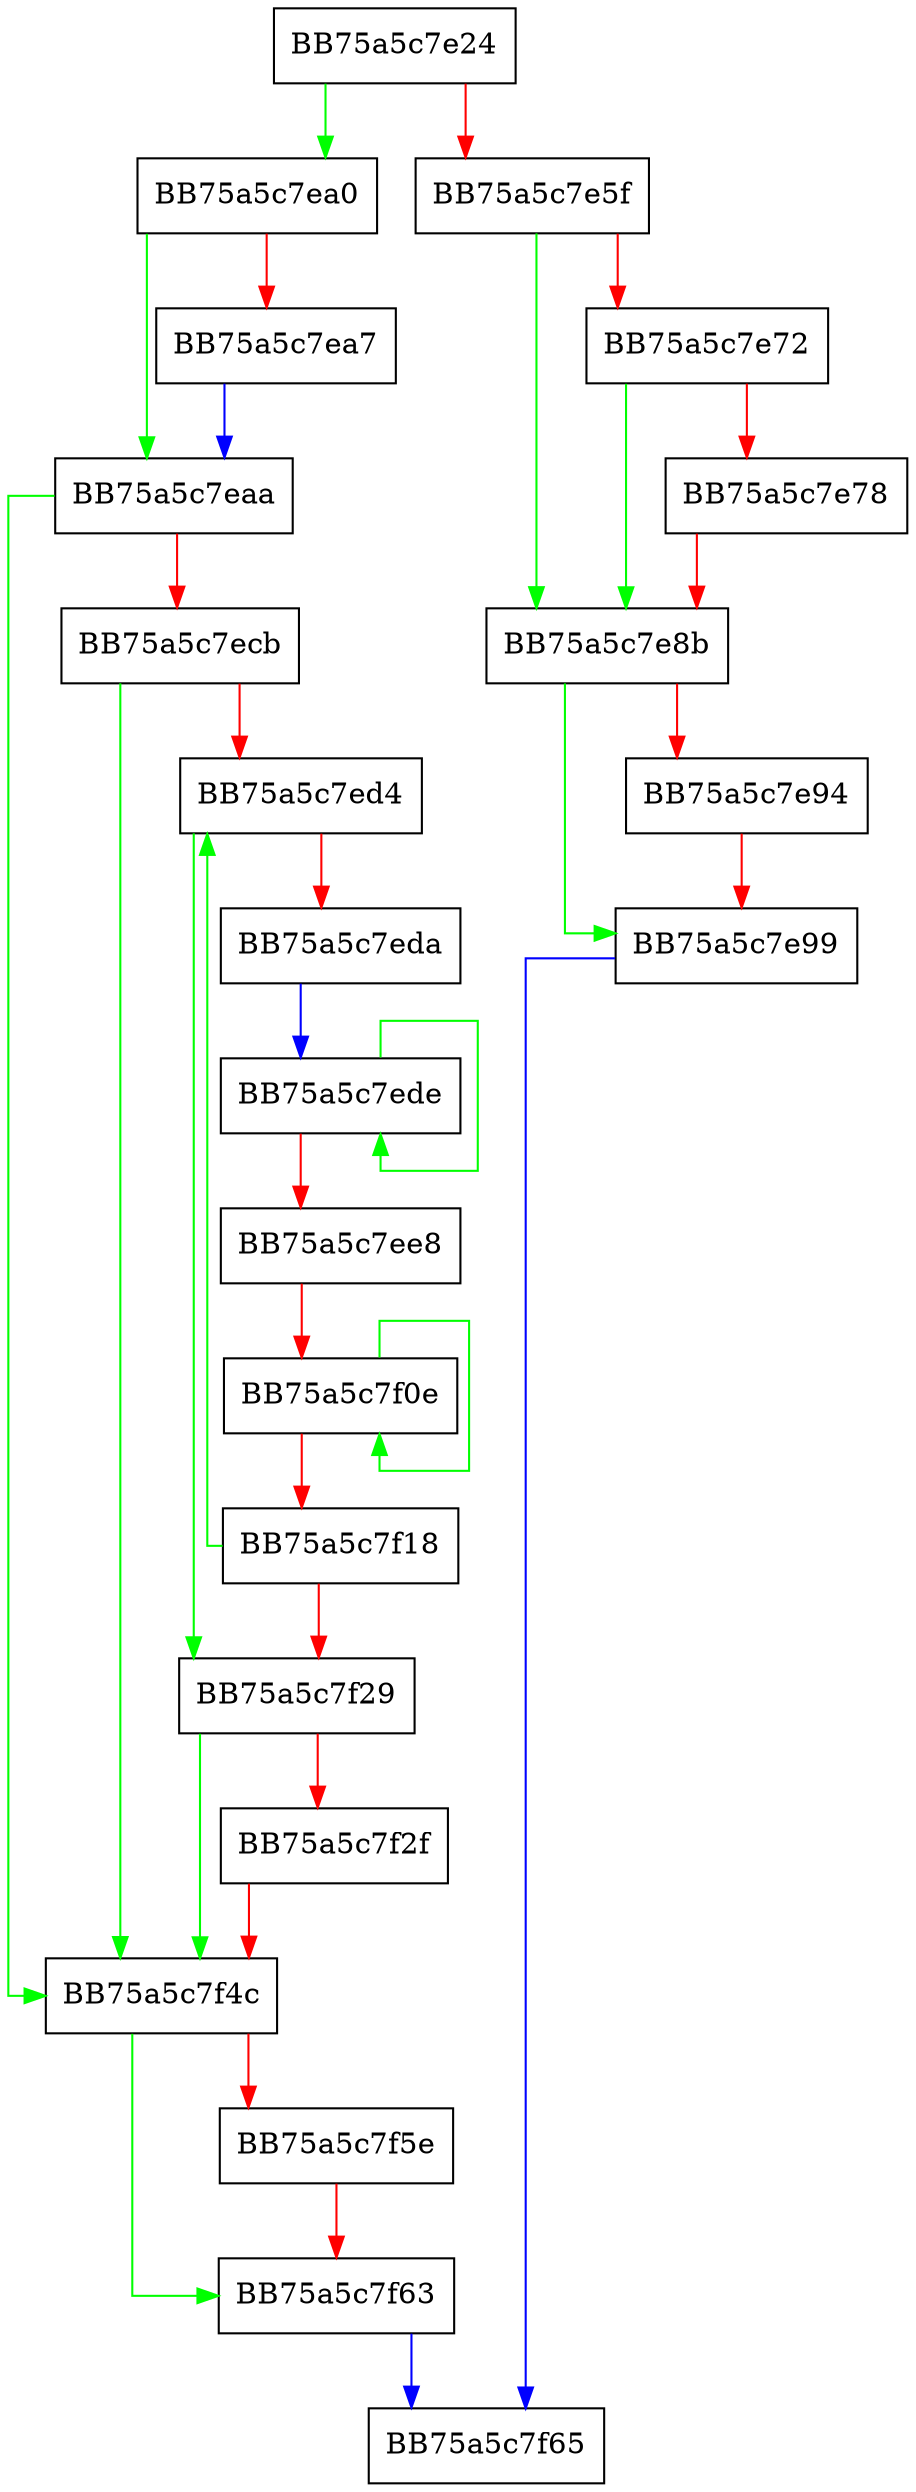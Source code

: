 digraph AddProcessExclusions {
  node [shape="box"];
  graph [splines=ortho];
  BB75a5c7e24 -> BB75a5c7ea0 [color="green"];
  BB75a5c7e24 -> BB75a5c7e5f [color="red"];
  BB75a5c7e5f -> BB75a5c7e8b [color="green"];
  BB75a5c7e5f -> BB75a5c7e72 [color="red"];
  BB75a5c7e72 -> BB75a5c7e8b [color="green"];
  BB75a5c7e72 -> BB75a5c7e78 [color="red"];
  BB75a5c7e78 -> BB75a5c7e8b [color="red"];
  BB75a5c7e8b -> BB75a5c7e99 [color="green"];
  BB75a5c7e8b -> BB75a5c7e94 [color="red"];
  BB75a5c7e94 -> BB75a5c7e99 [color="red"];
  BB75a5c7e99 -> BB75a5c7f65 [color="blue"];
  BB75a5c7ea0 -> BB75a5c7eaa [color="green"];
  BB75a5c7ea0 -> BB75a5c7ea7 [color="red"];
  BB75a5c7ea7 -> BB75a5c7eaa [color="blue"];
  BB75a5c7eaa -> BB75a5c7f4c [color="green"];
  BB75a5c7eaa -> BB75a5c7ecb [color="red"];
  BB75a5c7ecb -> BB75a5c7f4c [color="green"];
  BB75a5c7ecb -> BB75a5c7ed4 [color="red"];
  BB75a5c7ed4 -> BB75a5c7f29 [color="green"];
  BB75a5c7ed4 -> BB75a5c7eda [color="red"];
  BB75a5c7eda -> BB75a5c7ede [color="blue"];
  BB75a5c7ede -> BB75a5c7ede [color="green"];
  BB75a5c7ede -> BB75a5c7ee8 [color="red"];
  BB75a5c7ee8 -> BB75a5c7f0e [color="red"];
  BB75a5c7f0e -> BB75a5c7f0e [color="green"];
  BB75a5c7f0e -> BB75a5c7f18 [color="red"];
  BB75a5c7f18 -> BB75a5c7ed4 [color="green"];
  BB75a5c7f18 -> BB75a5c7f29 [color="red"];
  BB75a5c7f29 -> BB75a5c7f4c [color="green"];
  BB75a5c7f29 -> BB75a5c7f2f [color="red"];
  BB75a5c7f2f -> BB75a5c7f4c [color="red"];
  BB75a5c7f4c -> BB75a5c7f63 [color="green"];
  BB75a5c7f4c -> BB75a5c7f5e [color="red"];
  BB75a5c7f5e -> BB75a5c7f63 [color="red"];
  BB75a5c7f63 -> BB75a5c7f65 [color="blue"];
}